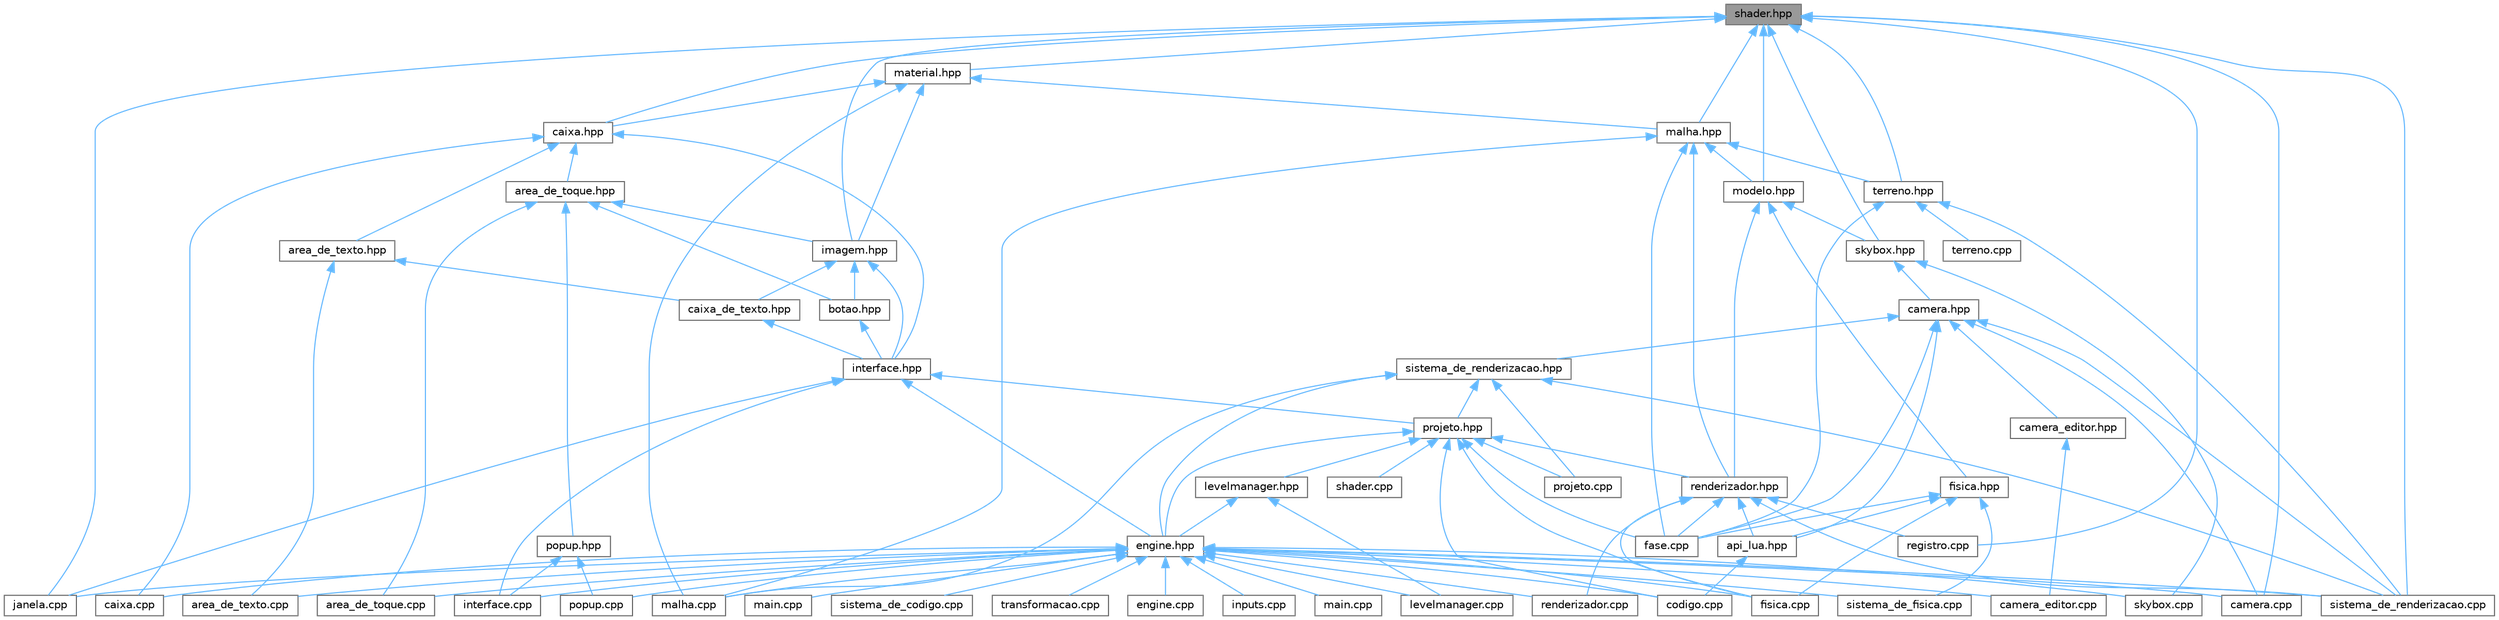 digraph "shader.hpp"
{
 // LATEX_PDF_SIZE
  bgcolor="transparent";
  edge [fontname=Helvetica,fontsize=10,labelfontname=Helvetica,labelfontsize=10];
  node [fontname=Helvetica,fontsize=10,shape=box,height=0.2,width=0.4];
  Node1 [id="Node000001",label="shader.hpp",height=0.2,width=0.4,color="gray40", fillcolor="grey60", style="filled", fontcolor="black",tooltip="Gerencia os shaders GLSL."];
  Node1 -> Node2 [id="edge1_Node000001_Node000002",dir="back",color="steelblue1",style="solid",tooltip=" "];
  Node2 [id="Node000002",label="caixa.hpp",height=0.2,width=0.4,color="grey40", fillcolor="white", style="filled",URL="$caixa_8hpp.html",tooltip=" "];
  Node2 -> Node3 [id="edge2_Node000002_Node000003",dir="back",color="steelblue1",style="solid",tooltip=" "];
  Node3 [id="Node000003",label="area_de_texto.hpp",height=0.2,width=0.4,color="grey40", fillcolor="white", style="filled",URL="$area__de__texto_8hpp.html",tooltip=" "];
  Node3 -> Node4 [id="edge3_Node000003_Node000004",dir="back",color="steelblue1",style="solid",tooltip=" "];
  Node4 [id="Node000004",label="area_de_texto.cpp",height=0.2,width=0.4,color="grey40", fillcolor="white", style="filled",URL="$area__de__texto_8cpp.html",tooltip=" "];
  Node3 -> Node5 [id="edge4_Node000003_Node000005",dir="back",color="steelblue1",style="solid",tooltip=" "];
  Node5 [id="Node000005",label="caixa_de_texto.hpp",height=0.2,width=0.4,color="grey40", fillcolor="white", style="filled",URL="$caixa__de__texto_8hpp.html",tooltip=" "];
  Node5 -> Node6 [id="edge5_Node000005_Node000006",dir="back",color="steelblue1",style="solid",tooltip=" "];
  Node6 [id="Node000006",label="interface.hpp",height=0.2,width=0.4,color="grey40", fillcolor="white", style="filled",URL="$interface_8hpp_source.html",tooltip=" "];
  Node6 -> Node7 [id="edge6_Node000006_Node000007",dir="back",color="steelblue1",style="solid",tooltip=" "];
  Node7 [id="Node000007",label="engine.hpp",height=0.2,width=0.4,color="grey40", fillcolor="white", style="filled",URL="$engine_8hpp.html",tooltip=" "];
  Node7 -> Node4 [id="edge7_Node000007_Node000004",dir="back",color="steelblue1",style="solid",tooltip=" "];
  Node7 -> Node8 [id="edge8_Node000007_Node000008",dir="back",color="steelblue1",style="solid",tooltip=" "];
  Node8 [id="Node000008",label="area_de_toque.cpp",height=0.2,width=0.4,color="grey40", fillcolor="white", style="filled",URL="$area__de__toque_8cpp.html",tooltip=" "];
  Node7 -> Node9 [id="edge9_Node000007_Node000009",dir="back",color="steelblue1",style="solid",tooltip=" "];
  Node9 [id="Node000009",label="caixa.cpp",height=0.2,width=0.4,color="grey40", fillcolor="white", style="filled",URL="$caixa_8cpp.html",tooltip=" "];
  Node7 -> Node10 [id="edge10_Node000007_Node000010",dir="back",color="steelblue1",style="solid",tooltip=" "];
  Node10 [id="Node000010",label="camera.cpp",height=0.2,width=0.4,color="grey40", fillcolor="white", style="filled",URL="$camera_8cpp.html",tooltip=" "];
  Node7 -> Node11 [id="edge11_Node000007_Node000011",dir="back",color="steelblue1",style="solid",tooltip=" "];
  Node11 [id="Node000011",label="camera_editor.cpp",height=0.2,width=0.4,color="grey40", fillcolor="white", style="filled",URL="$camera__editor_8cpp.html",tooltip=" "];
  Node7 -> Node12 [id="edge12_Node000007_Node000012",dir="back",color="steelblue1",style="solid",tooltip=" "];
  Node12 [id="Node000012",label="codigo.cpp",height=0.2,width=0.4,color="grey40", fillcolor="white", style="filled",URL="$codigo_8cpp.html",tooltip=" "];
  Node7 -> Node13 [id="edge13_Node000007_Node000013",dir="back",color="steelblue1",style="solid",tooltip=" "];
  Node13 [id="Node000013",label="engine.cpp",height=0.2,width=0.4,color="grey40", fillcolor="white", style="filled",URL="$engine_8cpp.html",tooltip=" "];
  Node7 -> Node14 [id="edge14_Node000007_Node000014",dir="back",color="steelblue1",style="solid",tooltip=" "];
  Node14 [id="Node000014",label="fisica.cpp",height=0.2,width=0.4,color="grey40", fillcolor="white", style="filled",URL="$fisica_8cpp.html",tooltip=" "];
  Node7 -> Node15 [id="edge15_Node000007_Node000015",dir="back",color="steelblue1",style="solid",tooltip=" "];
  Node15 [id="Node000015",label="inputs.cpp",height=0.2,width=0.4,color="grey40", fillcolor="white", style="filled",URL="$inputs_8cpp.html",tooltip=" "];
  Node7 -> Node16 [id="edge16_Node000007_Node000016",dir="back",color="steelblue1",style="solid",tooltip=" "];
  Node16 [id="Node000016",label="interface.cpp",height=0.2,width=0.4,color="grey40", fillcolor="white", style="filled",URL="$interface_8cpp.html",tooltip=" "];
  Node7 -> Node17 [id="edge17_Node000007_Node000017",dir="back",color="steelblue1",style="solid",tooltip=" "];
  Node17 [id="Node000017",label="janela.cpp",height=0.2,width=0.4,color="grey40", fillcolor="white", style="filled",URL="$janela_8cpp.html",tooltip=" "];
  Node7 -> Node18 [id="edge18_Node000007_Node000018",dir="back",color="steelblue1",style="solid",tooltip=" "];
  Node18 [id="Node000018",label="levelmanager.cpp",height=0.2,width=0.4,color="grey40", fillcolor="white", style="filled",URL="$levelmanager_8cpp.html",tooltip=" "];
  Node7 -> Node19 [id="edge19_Node000007_Node000019",dir="back",color="steelblue1",style="solid",tooltip=" "];
  Node19 [id="Node000019",label="main.cpp",height=0.2,width=0.4,color="grey40", fillcolor="white", style="filled",URL="$editor_2src_2main_8cpp.html",tooltip=" "];
  Node7 -> Node20 [id="edge20_Node000007_Node000020",dir="back",color="steelblue1",style="solid",tooltip=" "];
  Node20 [id="Node000020",label="main.cpp",height=0.2,width=0.4,color="grey40", fillcolor="white", style="filled",URL="$runtime_2src_2main_8cpp.html",tooltip=" "];
  Node7 -> Node21 [id="edge21_Node000007_Node000021",dir="back",color="steelblue1",style="solid",tooltip=" "];
  Node21 [id="Node000021",label="malha.cpp",height=0.2,width=0.4,color="grey40", fillcolor="white", style="filled",URL="$malha_8cpp.html",tooltip=" "];
  Node7 -> Node22 [id="edge22_Node000007_Node000022",dir="back",color="steelblue1",style="solid",tooltip=" "];
  Node22 [id="Node000022",label="popup.cpp",height=0.2,width=0.4,color="grey40", fillcolor="white", style="filled",URL="$popup_8cpp.html",tooltip=" "];
  Node7 -> Node23 [id="edge23_Node000007_Node000023",dir="back",color="steelblue1",style="solid",tooltip=" "];
  Node23 [id="Node000023",label="renderizador.cpp",height=0.2,width=0.4,color="grey40", fillcolor="white", style="filled",URL="$renderizador_8cpp.html",tooltip=" "];
  Node7 -> Node24 [id="edge24_Node000007_Node000024",dir="back",color="steelblue1",style="solid",tooltip=" "];
  Node24 [id="Node000024",label="sistema_de_codigo.cpp",height=0.2,width=0.4,color="grey40", fillcolor="white", style="filled",URL="$sistema__de__codigo_8cpp.html",tooltip=" "];
  Node7 -> Node25 [id="edge25_Node000007_Node000025",dir="back",color="steelblue1",style="solid",tooltip=" "];
  Node25 [id="Node000025",label="sistema_de_fisica.cpp",height=0.2,width=0.4,color="grey40", fillcolor="white", style="filled",URL="$sistema__de__fisica_8cpp.html",tooltip=" "];
  Node7 -> Node26 [id="edge26_Node000007_Node000026",dir="back",color="steelblue1",style="solid",tooltip=" "];
  Node26 [id="Node000026",label="sistema_de_renderizacao.cpp",height=0.2,width=0.4,color="grey40", fillcolor="white", style="filled",URL="$sistema__de__renderizacao_8cpp.html",tooltip=" "];
  Node7 -> Node27 [id="edge27_Node000007_Node000027",dir="back",color="steelblue1",style="solid",tooltip=" "];
  Node27 [id="Node000027",label="skybox.cpp",height=0.2,width=0.4,color="grey40", fillcolor="white", style="filled",URL="$skybox_8cpp.html",tooltip=" "];
  Node7 -> Node28 [id="edge28_Node000007_Node000028",dir="back",color="steelblue1",style="solid",tooltip=" "];
  Node28 [id="Node000028",label="transformacao.cpp",height=0.2,width=0.4,color="grey40", fillcolor="white", style="filled",URL="$transformacao_8cpp.html",tooltip=" "];
  Node6 -> Node16 [id="edge29_Node000006_Node000016",dir="back",color="steelblue1",style="solid",tooltip=" "];
  Node6 -> Node17 [id="edge30_Node000006_Node000017",dir="back",color="steelblue1",style="solid",tooltip=" "];
  Node6 -> Node29 [id="edge31_Node000006_Node000029",dir="back",color="steelblue1",style="solid",tooltip=" "];
  Node29 [id="Node000029",label="projeto.hpp",height=0.2,width=0.4,color="grey40", fillcolor="white", style="filled",URL="$projeto_8hpp.html",tooltip="Classe projeto."];
  Node29 -> Node12 [id="edge32_Node000029_Node000012",dir="back",color="steelblue1",style="solid",tooltip=" "];
  Node29 -> Node7 [id="edge33_Node000029_Node000007",dir="back",color="steelblue1",style="solid",tooltip=" "];
  Node29 -> Node30 [id="edge34_Node000029_Node000030",dir="back",color="steelblue1",style="solid",tooltip=" "];
  Node30 [id="Node000030",label="fase.cpp",height=0.2,width=0.4,color="grey40", fillcolor="white", style="filled",URL="$fase_8cpp.html",tooltip=" "];
  Node29 -> Node14 [id="edge35_Node000029_Node000014",dir="back",color="steelblue1",style="solid",tooltip=" "];
  Node29 -> Node31 [id="edge36_Node000029_Node000031",dir="back",color="steelblue1",style="solid",tooltip=" "];
  Node31 [id="Node000031",label="levelmanager.hpp",height=0.2,width=0.4,color="grey40", fillcolor="white", style="filled",URL="$levelmanager_8hpp.html",tooltip="Gerencia as fases."];
  Node31 -> Node7 [id="edge37_Node000031_Node000007",dir="back",color="steelblue1",style="solid",tooltip=" "];
  Node31 -> Node18 [id="edge38_Node000031_Node000018",dir="back",color="steelblue1",style="solid",tooltip=" "];
  Node29 -> Node32 [id="edge39_Node000029_Node000032",dir="back",color="steelblue1",style="solid",tooltip=" "];
  Node32 [id="Node000032",label="projeto.cpp",height=0.2,width=0.4,color="grey40", fillcolor="white", style="filled",URL="$projeto_8cpp.html",tooltip=" "];
  Node29 -> Node33 [id="edge40_Node000029_Node000033",dir="back",color="steelblue1",style="solid",tooltip=" "];
  Node33 [id="Node000033",label="renderizador.hpp",height=0.2,width=0.4,color="grey40", fillcolor="white", style="filled",URL="$renderizador_8hpp.html",tooltip=" "];
  Node33 -> Node34 [id="edge41_Node000033_Node000034",dir="back",color="steelblue1",style="solid",tooltip=" "];
  Node34 [id="Node000034",label="api_lua.hpp",height=0.2,width=0.4,color="grey40", fillcolor="white", style="filled",URL="$api__lua_8hpp.html",tooltip=" "];
  Node34 -> Node12 [id="edge42_Node000034_Node000012",dir="back",color="steelblue1",style="solid",tooltip=" "];
  Node33 -> Node30 [id="edge43_Node000033_Node000030",dir="back",color="steelblue1",style="solid",tooltip=" "];
  Node33 -> Node14 [id="edge44_Node000033_Node000014",dir="back",color="steelblue1",style="solid",tooltip=" "];
  Node33 -> Node35 [id="edge45_Node000033_Node000035",dir="back",color="steelblue1",style="solid",tooltip=" "];
  Node35 [id="Node000035",label="registro.cpp",height=0.2,width=0.4,color="grey40", fillcolor="white", style="filled",URL="$registro_8cpp.html",tooltip=" "];
  Node33 -> Node23 [id="edge46_Node000033_Node000023",dir="back",color="steelblue1",style="solid",tooltip=" "];
  Node33 -> Node26 [id="edge47_Node000033_Node000026",dir="back",color="steelblue1",style="solid",tooltip=" "];
  Node29 -> Node36 [id="edge48_Node000029_Node000036",dir="back",color="steelblue1",style="solid",tooltip=" "];
  Node36 [id="Node000036",label="shader.cpp",height=0.2,width=0.4,color="grey40", fillcolor="white", style="filled",URL="$shader_8cpp.html",tooltip=" "];
  Node2 -> Node37 [id="edge49_Node000002_Node000037",dir="back",color="steelblue1",style="solid",tooltip=" "];
  Node37 [id="Node000037",label="area_de_toque.hpp",height=0.2,width=0.4,color="grey40", fillcolor="white", style="filled",URL="$area__de__toque_8hpp.html",tooltip=" "];
  Node37 -> Node8 [id="edge50_Node000037_Node000008",dir="back",color="steelblue1",style="solid",tooltip=" "];
  Node37 -> Node38 [id="edge51_Node000037_Node000038",dir="back",color="steelblue1",style="solid",tooltip=" "];
  Node38 [id="Node000038",label="botao.hpp",height=0.2,width=0.4,color="grey40", fillcolor="white", style="filled",URL="$botao_8hpp.html",tooltip=" "];
  Node38 -> Node6 [id="edge52_Node000038_Node000006",dir="back",color="steelblue1",style="solid",tooltip=" "];
  Node37 -> Node39 [id="edge53_Node000037_Node000039",dir="back",color="steelblue1",style="solid",tooltip=" "];
  Node39 [id="Node000039",label="imagem.hpp",height=0.2,width=0.4,color="grey40", fillcolor="white", style="filled",URL="$imagem_8hpp.html",tooltip=" "];
  Node39 -> Node38 [id="edge54_Node000039_Node000038",dir="back",color="steelblue1",style="solid",tooltip=" "];
  Node39 -> Node5 [id="edge55_Node000039_Node000005",dir="back",color="steelblue1",style="solid",tooltip=" "];
  Node39 -> Node6 [id="edge56_Node000039_Node000006",dir="back",color="steelblue1",style="solid",tooltip=" "];
  Node37 -> Node40 [id="edge57_Node000037_Node000040",dir="back",color="steelblue1",style="solid",tooltip=" "];
  Node40 [id="Node000040",label="popup.hpp",height=0.2,width=0.4,color="grey40", fillcolor="white", style="filled",URL="$popup_8hpp.html",tooltip=" "];
  Node40 -> Node16 [id="edge58_Node000040_Node000016",dir="back",color="steelblue1",style="solid",tooltip=" "];
  Node40 -> Node22 [id="edge59_Node000040_Node000022",dir="back",color="steelblue1",style="solid",tooltip=" "];
  Node2 -> Node9 [id="edge60_Node000002_Node000009",dir="back",color="steelblue1",style="solid",tooltip=" "];
  Node2 -> Node6 [id="edge61_Node000002_Node000006",dir="back",color="steelblue1",style="solid",tooltip=" "];
  Node1 -> Node10 [id="edge62_Node000001_Node000010",dir="back",color="steelblue1",style="solid",tooltip=" "];
  Node1 -> Node39 [id="edge63_Node000001_Node000039",dir="back",color="steelblue1",style="solid",tooltip=" "];
  Node1 -> Node17 [id="edge64_Node000001_Node000017",dir="back",color="steelblue1",style="solid",tooltip=" "];
  Node1 -> Node41 [id="edge65_Node000001_Node000041",dir="back",color="steelblue1",style="solid",tooltip=" "];
  Node41 [id="Node000041",label="malha.hpp",height=0.2,width=0.4,color="grey40", fillcolor="white", style="filled",URL="$malha_8hpp.html",tooltip=" "];
  Node41 -> Node30 [id="edge66_Node000041_Node000030",dir="back",color="steelblue1",style="solid",tooltip=" "];
  Node41 -> Node21 [id="edge67_Node000041_Node000021",dir="back",color="steelblue1",style="solid",tooltip=" "];
  Node41 -> Node42 [id="edge68_Node000041_Node000042",dir="back",color="steelblue1",style="solid",tooltip=" "];
  Node42 [id="Node000042",label="modelo.hpp",height=0.2,width=0.4,color="grey40", fillcolor="white", style="filled",URL="$modelo_8hpp_source.html",tooltip=" "];
  Node42 -> Node43 [id="edge69_Node000042_Node000043",dir="back",color="steelblue1",style="solid",tooltip=" "];
  Node43 [id="Node000043",label="fisica.hpp",height=0.2,width=0.4,color="grey40", fillcolor="white", style="filled",URL="$fisica_8hpp.html",tooltip=" "];
  Node43 -> Node34 [id="edge70_Node000043_Node000034",dir="back",color="steelblue1",style="solid",tooltip=" "];
  Node43 -> Node30 [id="edge71_Node000043_Node000030",dir="back",color="steelblue1",style="solid",tooltip=" "];
  Node43 -> Node14 [id="edge72_Node000043_Node000014",dir="back",color="steelblue1",style="solid",tooltip=" "];
  Node43 -> Node25 [id="edge73_Node000043_Node000025",dir="back",color="steelblue1",style="solid",tooltip=" "];
  Node42 -> Node33 [id="edge74_Node000042_Node000033",dir="back",color="steelblue1",style="solid",tooltip=" "];
  Node42 -> Node44 [id="edge75_Node000042_Node000044",dir="back",color="steelblue1",style="solid",tooltip=" "];
  Node44 [id="Node000044",label="skybox.hpp",height=0.2,width=0.4,color="grey40", fillcolor="white", style="filled",URL="$skybox_8hpp.html",tooltip=" "];
  Node44 -> Node45 [id="edge76_Node000044_Node000045",dir="back",color="steelblue1",style="solid",tooltip=" "];
  Node45 [id="Node000045",label="camera.hpp",height=0.2,width=0.4,color="grey40", fillcolor="white", style="filled",URL="$camera_8hpp_source.html",tooltip=" "];
  Node45 -> Node34 [id="edge77_Node000045_Node000034",dir="back",color="steelblue1",style="solid",tooltip=" "];
  Node45 -> Node10 [id="edge78_Node000045_Node000010",dir="back",color="steelblue1",style="solid",tooltip=" "];
  Node45 -> Node46 [id="edge79_Node000045_Node000046",dir="back",color="steelblue1",style="solid",tooltip=" "];
  Node46 [id="Node000046",label="camera_editor.hpp",height=0.2,width=0.4,color="grey40", fillcolor="white", style="filled",URL="$camera__editor_8hpp_source.html",tooltip=" "];
  Node46 -> Node11 [id="edge80_Node000046_Node000011",dir="back",color="steelblue1",style="solid",tooltip=" "];
  Node45 -> Node30 [id="edge81_Node000045_Node000030",dir="back",color="steelblue1",style="solid",tooltip=" "];
  Node45 -> Node26 [id="edge82_Node000045_Node000026",dir="back",color="steelblue1",style="solid",tooltip=" "];
  Node45 -> Node47 [id="edge83_Node000045_Node000047",dir="back",color="steelblue1",style="solid",tooltip=" "];
  Node47 [id="Node000047",label="sistema_de_renderizacao.hpp",height=0.2,width=0.4,color="grey40", fillcolor="white", style="filled",URL="$sistema__de__renderizacao_8hpp.html",tooltip=" "];
  Node47 -> Node7 [id="edge84_Node000047_Node000007",dir="back",color="steelblue1",style="solid",tooltip=" "];
  Node47 -> Node21 [id="edge85_Node000047_Node000021",dir="back",color="steelblue1",style="solid",tooltip=" "];
  Node47 -> Node32 [id="edge86_Node000047_Node000032",dir="back",color="steelblue1",style="solid",tooltip=" "];
  Node47 -> Node29 [id="edge87_Node000047_Node000029",dir="back",color="steelblue1",style="solid",tooltip=" "];
  Node47 -> Node26 [id="edge88_Node000047_Node000026",dir="back",color="steelblue1",style="solid",tooltip=" "];
  Node44 -> Node27 [id="edge89_Node000044_Node000027",dir="back",color="steelblue1",style="solid",tooltip=" "];
  Node41 -> Node33 [id="edge90_Node000041_Node000033",dir="back",color="steelblue1",style="solid",tooltip=" "];
  Node41 -> Node48 [id="edge91_Node000041_Node000048",dir="back",color="steelblue1",style="solid",tooltip=" "];
  Node48 [id="Node000048",label="terreno.hpp",height=0.2,width=0.4,color="grey40", fillcolor="white", style="filled",URL="$terreno_8hpp.html",tooltip=" "];
  Node48 -> Node30 [id="edge92_Node000048_Node000030",dir="back",color="steelblue1",style="solid",tooltip=" "];
  Node48 -> Node26 [id="edge93_Node000048_Node000026",dir="back",color="steelblue1",style="solid",tooltip=" "];
  Node48 -> Node49 [id="edge94_Node000048_Node000049",dir="back",color="steelblue1",style="solid",tooltip=" "];
  Node49 [id="Node000049",label="terreno.cpp",height=0.2,width=0.4,color="grey40", fillcolor="white", style="filled",URL="$terreno_8cpp.html",tooltip=" "];
  Node1 -> Node50 [id="edge95_Node000001_Node000050",dir="back",color="steelblue1",style="solid",tooltip=" "];
  Node50 [id="Node000050",label="material.hpp",height=0.2,width=0.4,color="grey40", fillcolor="white", style="filled",URL="$material_8hpp.html",tooltip=" "];
  Node50 -> Node2 [id="edge96_Node000050_Node000002",dir="back",color="steelblue1",style="solid",tooltip=" "];
  Node50 -> Node39 [id="edge97_Node000050_Node000039",dir="back",color="steelblue1",style="solid",tooltip=" "];
  Node50 -> Node21 [id="edge98_Node000050_Node000021",dir="back",color="steelblue1",style="solid",tooltip=" "];
  Node50 -> Node41 [id="edge99_Node000050_Node000041",dir="back",color="steelblue1",style="solid",tooltip=" "];
  Node1 -> Node42 [id="edge100_Node000001_Node000042",dir="back",color="steelblue1",style="solid",tooltip=" "];
  Node1 -> Node35 [id="edge101_Node000001_Node000035",dir="back",color="steelblue1",style="solid",tooltip=" "];
  Node1 -> Node26 [id="edge102_Node000001_Node000026",dir="back",color="steelblue1",style="solid",tooltip=" "];
  Node1 -> Node44 [id="edge103_Node000001_Node000044",dir="back",color="steelblue1",style="solid",tooltip=" "];
  Node1 -> Node48 [id="edge104_Node000001_Node000048",dir="back",color="steelblue1",style="solid",tooltip=" "];
}
